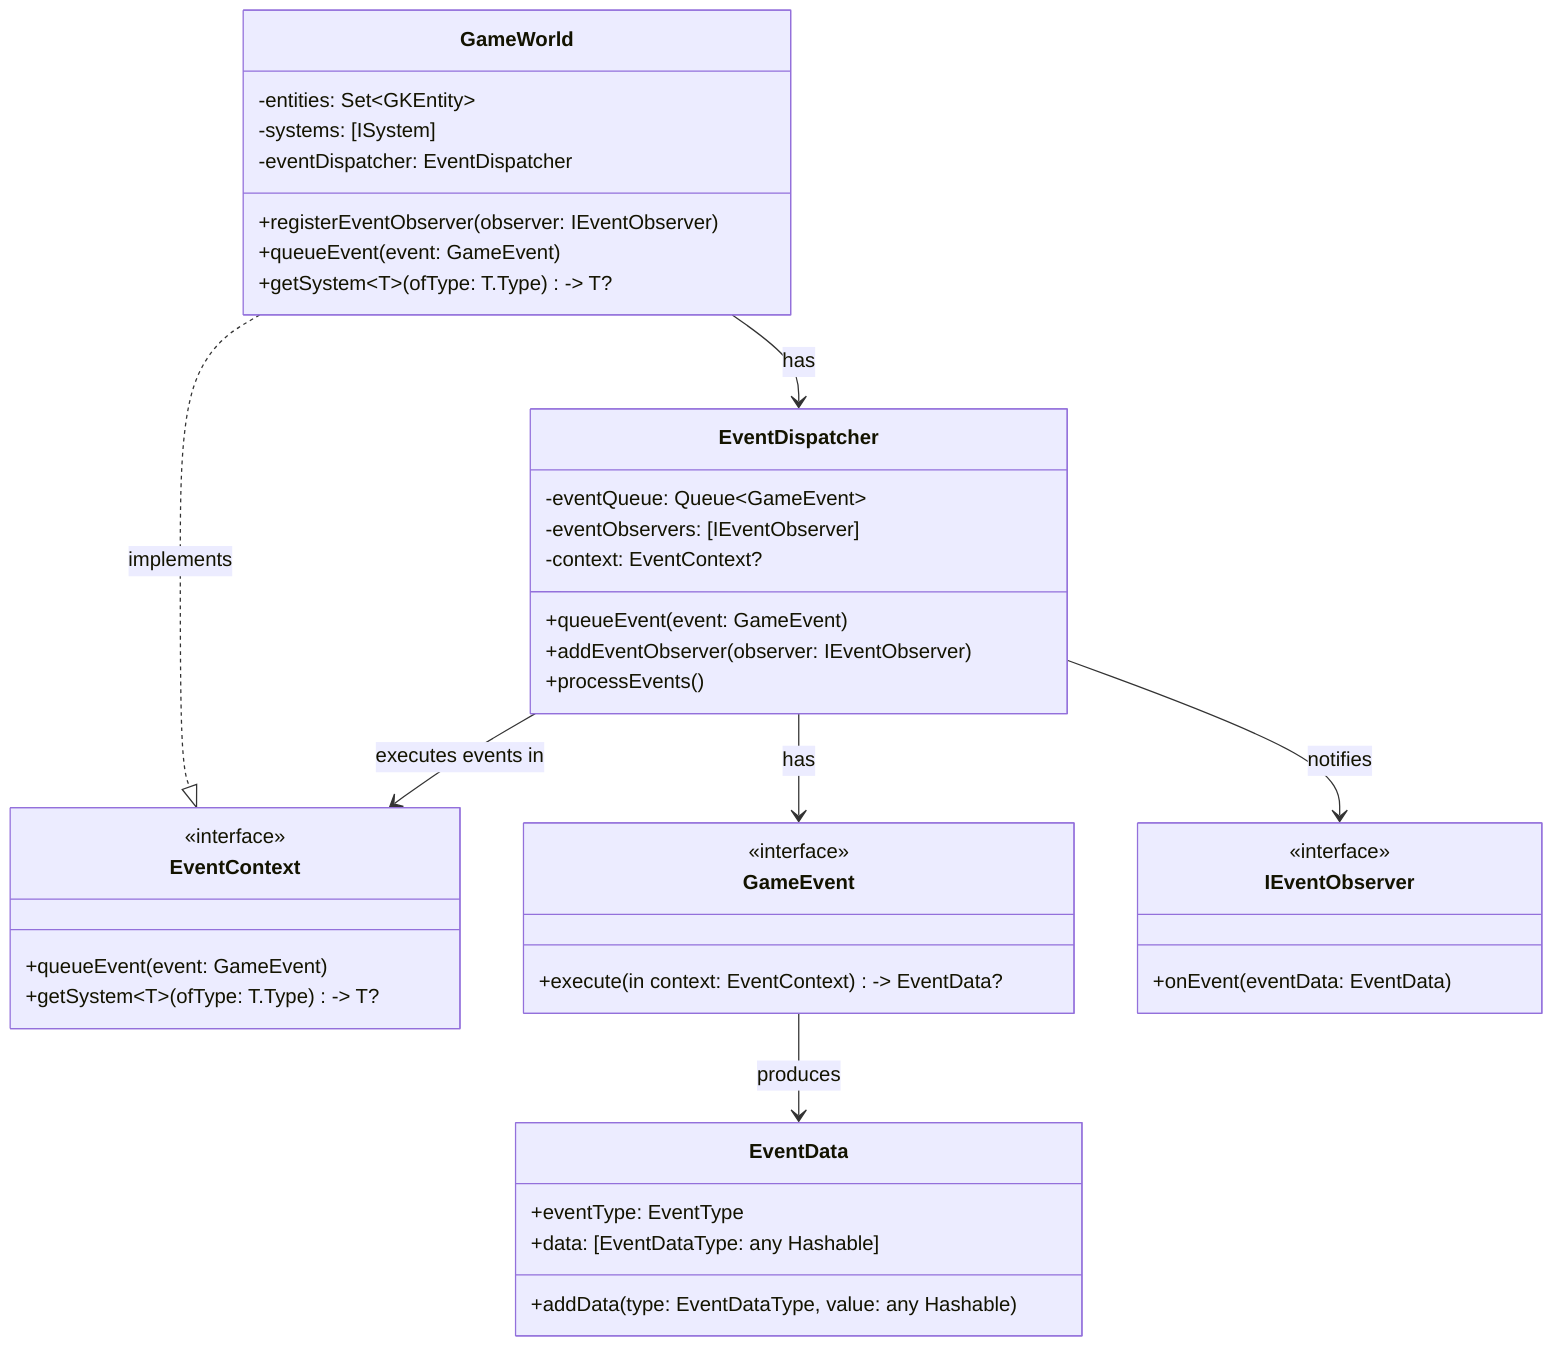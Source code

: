 classDiagram
    class GameWorld {
        -entities: Set~GKEntity~
        -systems: [ISystem]
        -eventDispatcher: EventDispatcher
        +registerEventObserver(observer: IEventObserver)
        +queueEvent(event: GameEvent)
        +getSystem~T~(ofType: T.Type) -> T?
    }
    
    class EventDispatcher {
        -eventQueue: Queue~GameEvent~
        -eventObservers: [IEventObserver]
        -context: EventContext?
        +queueEvent(event: GameEvent)
        +addEventObserver(observer: IEventObserver)
        +processEvents()
    }
    
    class EventContext {
        <<interface>>
        +queueEvent(event: GameEvent)
        +getSystem~T~(ofType: T.Type) -> T?
    }
    
    class GameEvent {
        <<interface>>
        +execute(in context: EventContext) -> EventData?
    }
    
    class EventData {
        +eventType: EventType
        +data: [EventDataType: any Hashable]
        +addData(type: EventDataType, value: any Hashable)
    }
    
    class IEventObserver {
        <<interface>>
        +onEvent(eventData: EventData)
    }


    
    %% Relationships
    GameWorld ..|> EventContext : implements
    GameWorld --> EventDispatcher : has
    EventDispatcher --> EventContext : executes events in
    EventDispatcher --> GameEvent : has
    
    GameEvent --> EventData : produces
    EventDispatcher --> IEventObserver : notifies